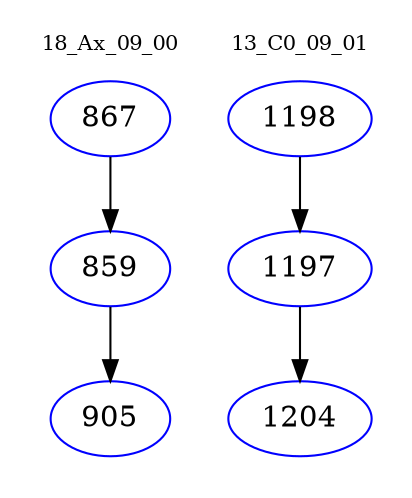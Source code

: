 digraph{
subgraph cluster_0 {
color = white
label = "18_Ax_09_00";
fontsize=10;
T0_867 [label="867", color="blue"]
T0_867 -> T0_859 [color="black"]
T0_859 [label="859", color="blue"]
T0_859 -> T0_905 [color="black"]
T0_905 [label="905", color="blue"]
}
subgraph cluster_1 {
color = white
label = "13_C0_09_01";
fontsize=10;
T1_1198 [label="1198", color="blue"]
T1_1198 -> T1_1197 [color="black"]
T1_1197 [label="1197", color="blue"]
T1_1197 -> T1_1204 [color="black"]
T1_1204 [label="1204", color="blue"]
}
}
